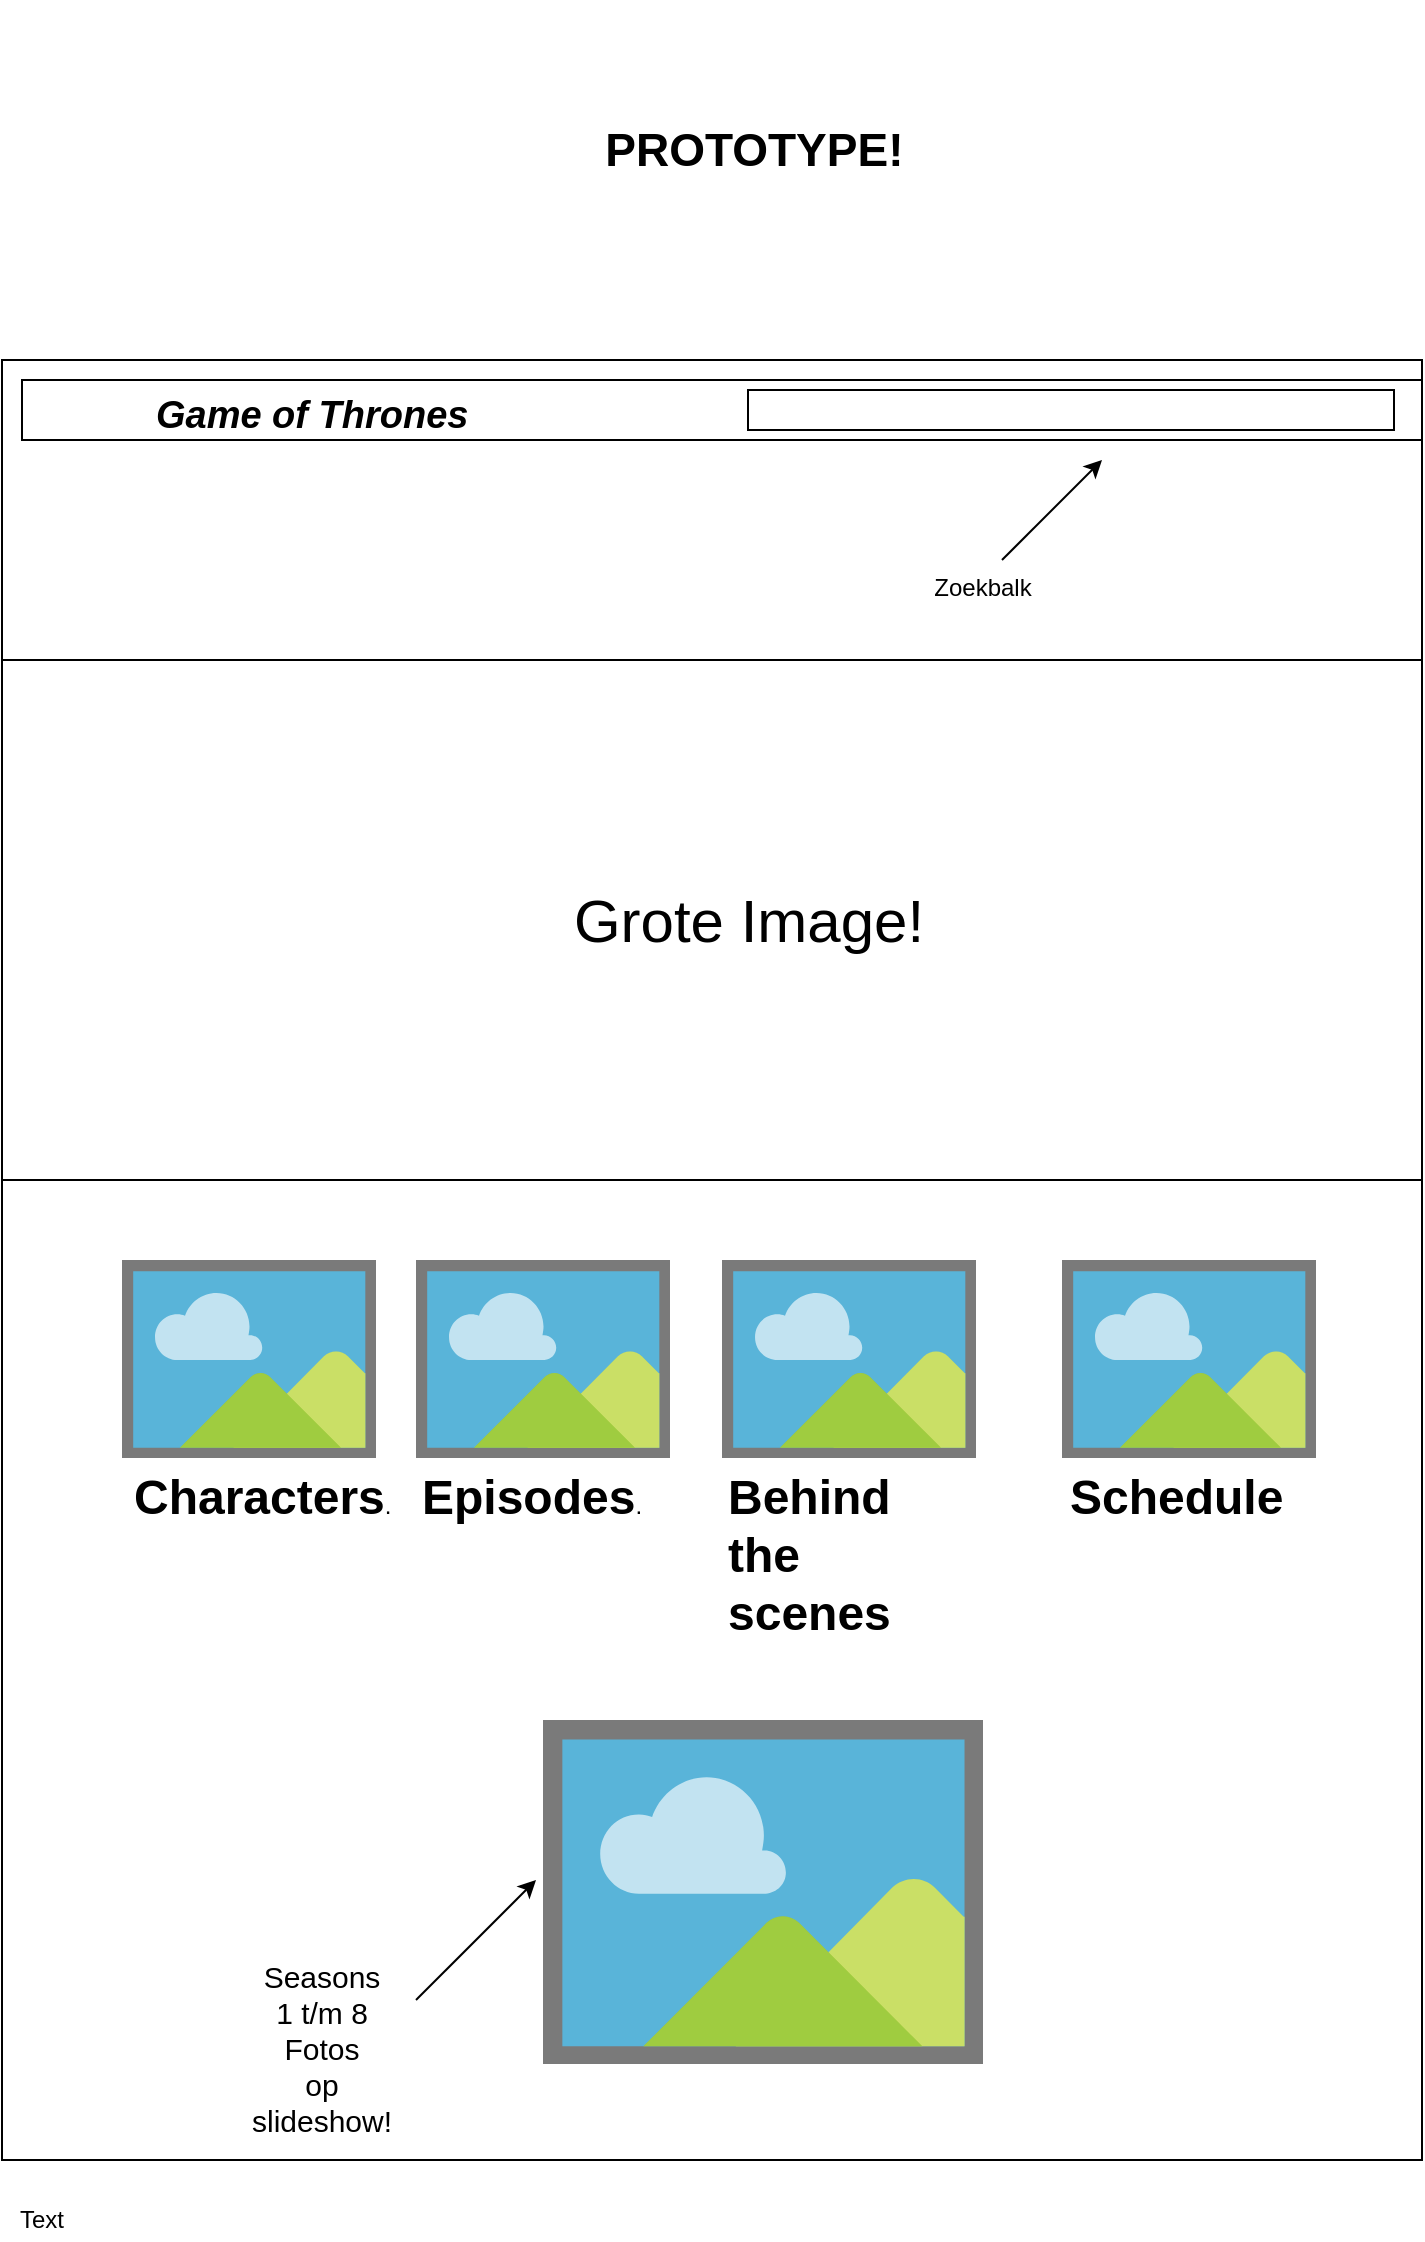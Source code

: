 <mxfile version="10.8.0" type="device"><diagram id="CuE-Y7dk_IvTVxUGfoKG" name="Page-1"><mxGraphModel dx="881" dy="1737" grid="1" gridSize="10" guides="1" tooltips="1" connect="1" arrows="1" fold="1" page="1" pageScale="1" pageWidth="827" pageHeight="1169" math="0" shadow="0"><root><mxCell id="0"/><mxCell id="1" parent="0"/><mxCell id="I_q29OVZ1CCxIRz9kmnr-6" value="" style="rounded=0;whiteSpace=wrap;html=1;" vertex="1" parent="1"><mxGeometry x="40" width="710" height="900" as="geometry"/></mxCell><mxCell id="I_q29OVZ1CCxIRz9kmnr-21" value="" style="aspect=fixed;html=1;perimeter=none;align=center;shadow=0;dashed=0;image;fontSize=12;image=img/lib/mscae/Image.svg;" vertex="1" parent="1"><mxGeometry x="310.5" y="680" width="220" height="172" as="geometry"/></mxCell><mxCell id="I_q29OVZ1CCxIRz9kmnr-1" value="&lt;font&gt;&lt;br&gt;&lt;font style=&quot;font-size: 19px&quot;&gt;&lt;i&gt;&lt;b&gt;&lt;br&gt;&amp;nbsp; &amp;nbsp; &amp;nbsp; &amp;nbsp; &amp;nbsp; &amp;nbsp; Game of Thrones&amp;nbsp; &lt;/b&gt;&lt;/i&gt;&lt;/font&gt;&lt;/font&gt;&lt;font style=&quot;font-size: 15px&quot;&gt;&amp;nbsp; &amp;nbsp; &amp;nbsp; &amp;nbsp; &amp;nbsp; &amp;nbsp; &amp;nbsp; &amp;nbsp; &amp;nbsp; &amp;nbsp; &amp;nbsp; &amp;nbsp; &amp;nbsp; &amp;nbsp; &amp;nbsp; &amp;nbsp; &amp;nbsp; &amp;nbsp; &amp;nbsp; &amp;nbsp; &amp;nbsp; &amp;nbsp; &amp;nbsp; &amp;nbsp; &amp;nbsp; &amp;nbsp; &amp;nbsp; &amp;nbsp; &amp;nbsp; &amp;nbsp; &amp;nbsp; &amp;nbsp; &amp;nbsp; &amp;nbsp; &amp;nbsp; &amp;nbsp; &amp;nbsp; &amp;nbsp; &amp;nbsp; &amp;nbsp; &amp;nbsp; &amp;nbsp; &amp;nbsp; &amp;nbsp; &amp;nbsp; &amp;nbsp; &amp;nbsp; &amp;nbsp; &amp;nbsp; &amp;nbsp; &amp;nbsp; &amp;nbsp; &amp;nbsp; &amp;nbsp; &amp;nbsp; &amp;nbsp; &amp;nbsp; &amp;nbsp; &amp;nbsp; &amp;nbsp; &amp;nbsp; &amp;nbsp; &amp;nbsp; &amp;nbsp; &amp;nbsp; &amp;nbsp; &amp;nbsp; &amp;nbsp; &amp;nbsp; &amp;nbsp; &amp;nbsp; &amp;nbsp; &amp;nbsp; &amp;nbsp; &amp;nbsp; &amp;nbsp; &amp;nbsp; &amp;nbsp; &amp;nbsp; &amp;nbsp; &amp;nbsp; &amp;nbsp;&lt;br&gt;&lt;/font&gt;&lt;br&gt;" style="rounded=0;whiteSpace=wrap;html=1;" vertex="1" parent="1"><mxGeometry x="50" y="10" width="700" height="30" as="geometry"/></mxCell><mxCell id="I_q29OVZ1CCxIRz9kmnr-3" value="" style="rounded=0;whiteSpace=wrap;html=1;" vertex="1" parent="1"><mxGeometry x="413" y="15" width="323" height="20" as="geometry"/></mxCell><mxCell id="I_q29OVZ1CCxIRz9kmnr-8" value="" style="endArrow=classic;html=1;" edge="1" parent="1"><mxGeometry width="50" height="50" relative="1" as="geometry"><mxPoint x="540" y="100" as="sourcePoint"/><mxPoint x="590" y="50" as="targetPoint"/></mxGeometry></mxCell><mxCell id="I_q29OVZ1CCxIRz9kmnr-9" value="Zoekbalk&lt;br&gt;&lt;br&gt;" style="text;html=1;resizable=0;points=[];align=center;verticalAlign=middle;labelBackgroundColor=#ffffff;" vertex="1" connectable="0" parent="I_q29OVZ1CCxIRz9kmnr-8"><mxGeometry x="-0.22" y="-4" relative="1" as="geometry"><mxPoint x="-32.5" y="37" as="offset"/></mxGeometry></mxCell><mxCell id="I_q29OVZ1CCxIRz9kmnr-11" value="" style="aspect=fixed;html=1;perimeter=none;align=center;shadow=0;dashed=0;image;fontSize=12;image=img/lib/mscae/Image.svg;" vertex="1" parent="1"><mxGeometry x="100" y="450" width="127" height="99" as="geometry"/></mxCell><mxCell id="I_q29OVZ1CCxIRz9kmnr-13" value="" style="aspect=fixed;html=1;perimeter=none;align=center;shadow=0;dashed=0;image;fontSize=12;image=img/lib/mscae/Image.svg;" vertex="1" parent="1"><mxGeometry x="247" y="450" width="127" height="99" as="geometry"/></mxCell><mxCell id="I_q29OVZ1CCxIRz9kmnr-14" value="" style="aspect=fixed;html=1;perimeter=none;align=center;shadow=0;dashed=0;image;fontSize=12;image=img/lib/mscae/Image.svg;" vertex="1" parent="1"><mxGeometry x="400" y="450" width="127" height="99" as="geometry"/></mxCell><mxCell id="I_q29OVZ1CCxIRz9kmnr-15" value="" style="aspect=fixed;html=1;perimeter=none;align=center;shadow=0;dashed=0;image;fontSize=12;image=img/lib/mscae/Image.svg;" vertex="1" parent="1"><mxGeometry x="570" y="450" width="127" height="99" as="geometry"/></mxCell><mxCell id="I_q29OVZ1CCxIRz9kmnr-17" value="&lt;h1&gt;&lt;span&gt;Episodes&lt;/span&gt;&lt;span style=&quot;font-size: 12px ; font-weight: normal&quot;&gt;.&lt;/span&gt;&lt;br&gt;&lt;/h1&gt;" style="text;html=1;strokeColor=none;fillColor=none;spacing=5;spacingTop=-20;whiteSpace=wrap;overflow=hidden;rounded=0;" vertex="1" parent="1"><mxGeometry x="245" y="549" width="129" height="101" as="geometry"/></mxCell><mxCell id="I_q29OVZ1CCxIRz9kmnr-18" value="&lt;h1&gt;&lt;span&gt;Behind the scenes&lt;/span&gt;&lt;/h1&gt;&lt;h1&gt;&lt;span style=&quot;font-size: 12px ; font-weight: normal&quot;&gt;Lorem ipsum dolor sit amet, consectetura.&lt;/span&gt;&lt;br&gt;&lt;/h1&gt;" style="text;html=1;strokeColor=none;fillColor=none;spacing=5;spacingTop=-20;whiteSpace=wrap;overflow=hidden;rounded=0;" vertex="1" parent="1"><mxGeometry x="398" y="549" width="129" height="101" as="geometry"/></mxCell><mxCell id="I_q29OVZ1CCxIRz9kmnr-19" value="&lt;h1&gt;Schedule&lt;/h1&gt;" style="text;html=1;strokeColor=none;fillColor=none;spacing=5;spacingTop=-20;whiteSpace=wrap;overflow=hidden;rounded=0;" vertex="1" parent="1"><mxGeometry x="569" y="549" width="129" height="91" as="geometry"/></mxCell><mxCell id="I_q29OVZ1CCxIRz9kmnr-22" value="&lt;font style=&quot;font-size: 15px&quot;&gt;Seasons 1 t/m 8&lt;br&gt;Fotos&lt;br&gt;op slideshow!&lt;br&gt;&lt;/font&gt;&lt;br&gt;" style="text;html=1;strokeColor=none;fillColor=none;align=center;verticalAlign=middle;whiteSpace=wrap;rounded=0;" vertex="1" parent="1"><mxGeometry x="180" y="832" width="40" height="40" as="geometry"/></mxCell><mxCell id="I_q29OVZ1CCxIRz9kmnr-16" value="&lt;h1&gt;&lt;span&gt;Characters&lt;/span&gt;&lt;span style=&quot;font-size: 12px ; font-weight: normal&quot;&gt;.&lt;/span&gt;&lt;br&gt;&lt;/h1&gt;" style="text;html=1;strokeColor=none;fillColor=none;spacing=5;spacingTop=-20;whiteSpace=wrap;overflow=hidden;rounded=0;" vertex="1" parent="1"><mxGeometry x="101" y="549" width="139" height="111" as="geometry"/></mxCell><mxCell id="I_q29OVZ1CCxIRz9kmnr-27" value="" style="rounded=0;whiteSpace=wrap;html=1;" vertex="1" parent="1"><mxGeometry x="40" y="150" width="710" height="260" as="geometry"/></mxCell><mxCell id="I_q29OVZ1CCxIRz9kmnr-31" value="&lt;font style=&quot;font-size: 30px&quot;&gt;Grote Image!&lt;/font&gt;" style="text;html=1;strokeColor=none;fillColor=none;align=center;verticalAlign=middle;whiteSpace=wrap;rounded=0;glass=0;" vertex="1" parent="1"><mxGeometry x="299" y="230" width="229" height="100" as="geometry"/></mxCell><mxCell id="I_q29OVZ1CCxIRz9kmnr-37" value="" style="endArrow=classic;html=1;" edge="1" parent="1"><mxGeometry width="50" height="50" relative="1" as="geometry"><mxPoint x="247" y="820" as="sourcePoint"/><mxPoint x="307" y="760" as="targetPoint"/></mxGeometry></mxCell><mxCell id="I_q29OVZ1CCxIRz9kmnr-38" value="Text" style="text;html=1;strokeColor=none;fillColor=none;align=center;verticalAlign=middle;whiteSpace=wrap;rounded=0;glass=0;" vertex="1" parent="1"><mxGeometry x="40" y="920" width="40" height="20" as="geometry"/></mxCell><mxCell id="I_q29OVZ1CCxIRz9kmnr-39" value="&lt;font style=&quot;font-size: 23px&quot;&gt;&lt;b&gt;&amp;nbsp;PROTOTYPE!&lt;/b&gt;&lt;/font&gt;" style="text;html=1;strokeColor=none;fillColor=none;align=center;verticalAlign=middle;whiteSpace=wrap;rounded=0;glass=0;" vertex="1" parent="1"><mxGeometry x="278" y="-180" width="270" height="150" as="geometry"/></mxCell></root></mxGraphModel></diagram></mxfile>